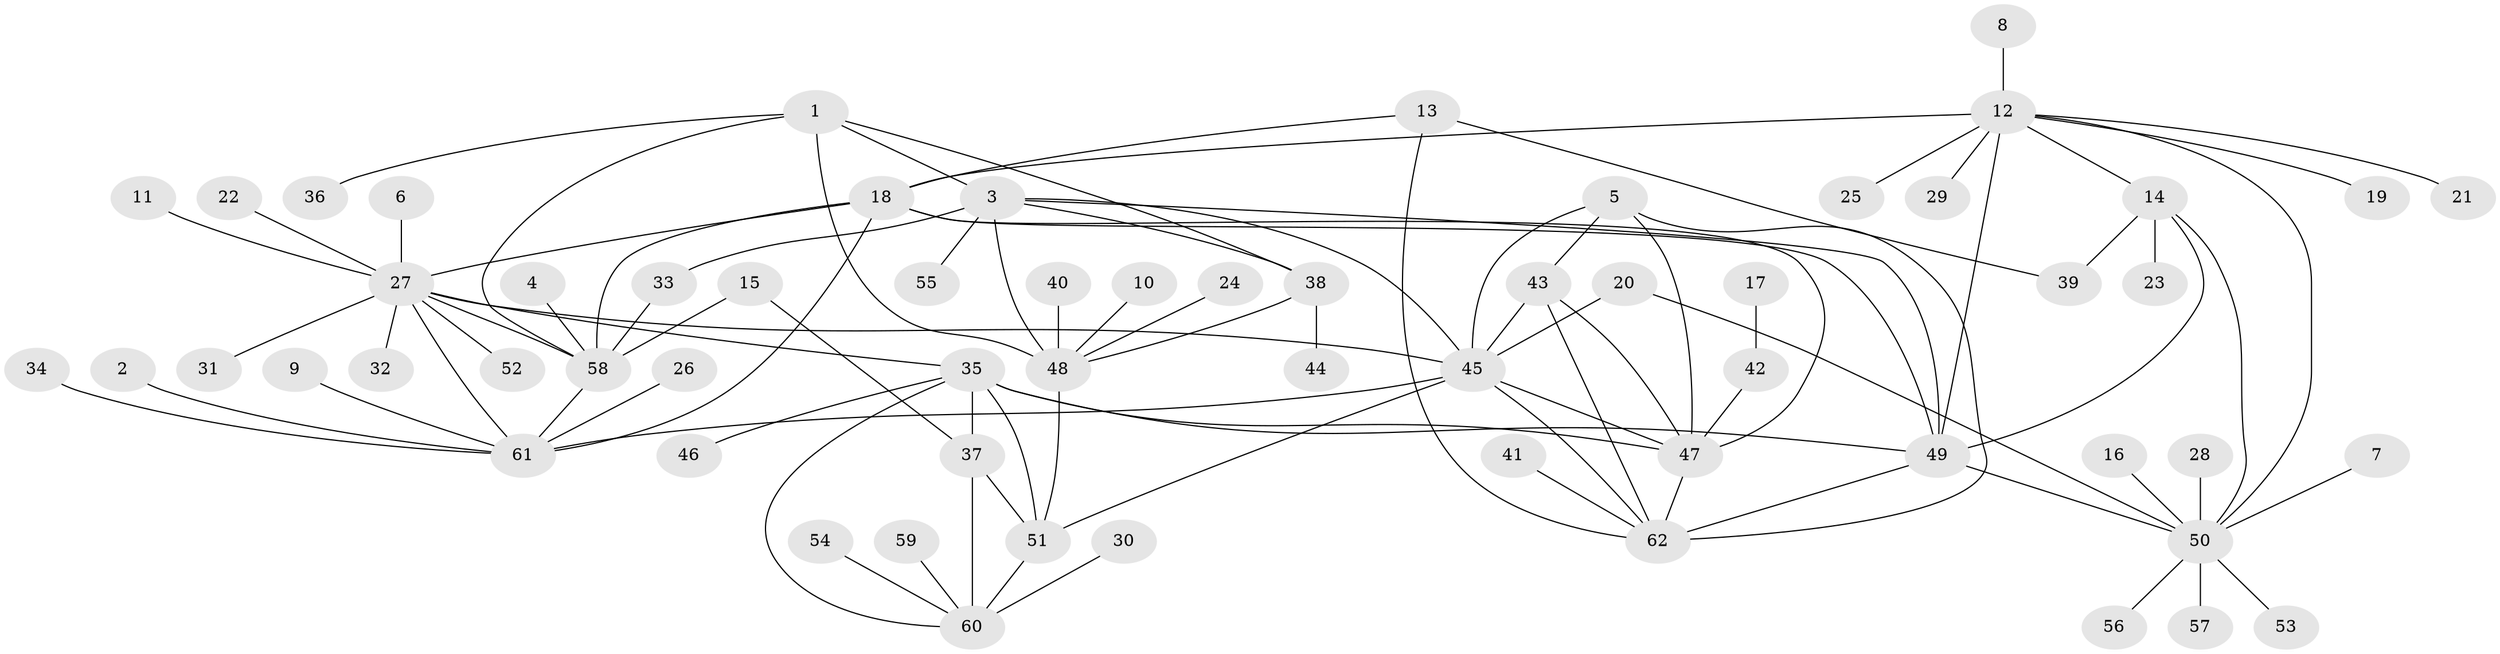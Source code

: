 // original degree distribution, {8: 0.03333333333333333, 6: 0.03333333333333333, 9: 0.016666666666666666, 10: 0.03333333333333333, 7: 0.058333333333333334, 5: 0.025, 11: 0.025, 14: 0.016666666666666666, 12: 0.008333333333333333, 1: 0.5833333333333334, 4: 0.016666666666666666, 3: 0.025, 2: 0.125}
// Generated by graph-tools (version 1.1) at 2025/02/03/09/25 03:02:44]
// undirected, 62 vertices, 94 edges
graph export_dot {
graph [start="1"]
  node [color=gray90,style=filled];
  1;
  2;
  3;
  4;
  5;
  6;
  7;
  8;
  9;
  10;
  11;
  12;
  13;
  14;
  15;
  16;
  17;
  18;
  19;
  20;
  21;
  22;
  23;
  24;
  25;
  26;
  27;
  28;
  29;
  30;
  31;
  32;
  33;
  34;
  35;
  36;
  37;
  38;
  39;
  40;
  41;
  42;
  43;
  44;
  45;
  46;
  47;
  48;
  49;
  50;
  51;
  52;
  53;
  54;
  55;
  56;
  57;
  58;
  59;
  60;
  61;
  62;
  1 -- 3 [weight=2.0];
  1 -- 36 [weight=1.0];
  1 -- 38 [weight=1.0];
  1 -- 48 [weight=2.0];
  1 -- 58 [weight=1.0];
  2 -- 61 [weight=1.0];
  3 -- 33 [weight=1.0];
  3 -- 38 [weight=2.0];
  3 -- 45 [weight=1.0];
  3 -- 48 [weight=4.0];
  3 -- 49 [weight=1.0];
  3 -- 55 [weight=1.0];
  4 -- 58 [weight=1.0];
  5 -- 43 [weight=2.0];
  5 -- 45 [weight=2.0];
  5 -- 47 [weight=2.0];
  5 -- 62 [weight=2.0];
  6 -- 27 [weight=1.0];
  7 -- 50 [weight=1.0];
  8 -- 12 [weight=1.0];
  9 -- 61 [weight=1.0];
  10 -- 48 [weight=1.0];
  11 -- 27 [weight=1.0];
  12 -- 14 [weight=2.0];
  12 -- 18 [weight=1.0];
  12 -- 19 [weight=1.0];
  12 -- 21 [weight=1.0];
  12 -- 25 [weight=1.0];
  12 -- 29 [weight=1.0];
  12 -- 49 [weight=4.0];
  12 -- 50 [weight=2.0];
  13 -- 18 [weight=1.0];
  13 -- 39 [weight=1.0];
  13 -- 62 [weight=1.0];
  14 -- 23 [weight=1.0];
  14 -- 39 [weight=1.0];
  14 -- 49 [weight=2.0];
  14 -- 50 [weight=1.0];
  15 -- 37 [weight=1.0];
  15 -- 58 [weight=1.0];
  16 -- 50 [weight=1.0];
  17 -- 42 [weight=1.0];
  18 -- 27 [weight=4.0];
  18 -- 47 [weight=1.0];
  18 -- 49 [weight=1.0];
  18 -- 58 [weight=2.0];
  18 -- 61 [weight=2.0];
  20 -- 45 [weight=1.0];
  20 -- 50 [weight=1.0];
  22 -- 27 [weight=1.0];
  24 -- 48 [weight=1.0];
  26 -- 61 [weight=1.0];
  27 -- 31 [weight=1.0];
  27 -- 32 [weight=1.0];
  27 -- 35 [weight=1.0];
  27 -- 45 [weight=1.0];
  27 -- 52 [weight=1.0];
  27 -- 58 [weight=2.0];
  27 -- 61 [weight=2.0];
  28 -- 50 [weight=1.0];
  30 -- 60 [weight=1.0];
  33 -- 58 [weight=1.0];
  34 -- 61 [weight=1.0];
  35 -- 37 [weight=2.0];
  35 -- 46 [weight=1.0];
  35 -- 47 [weight=1.0];
  35 -- 49 [weight=1.0];
  35 -- 51 [weight=1.0];
  35 -- 60 [weight=2.0];
  37 -- 51 [weight=2.0];
  37 -- 60 [weight=4.0];
  38 -- 44 [weight=1.0];
  38 -- 48 [weight=2.0];
  40 -- 48 [weight=1.0];
  41 -- 62 [weight=1.0];
  42 -- 47 [weight=1.0];
  43 -- 45 [weight=1.0];
  43 -- 47 [weight=1.0];
  43 -- 62 [weight=1.0];
  45 -- 47 [weight=1.0];
  45 -- 51 [weight=1.0];
  45 -- 61 [weight=1.0];
  45 -- 62 [weight=1.0];
  47 -- 62 [weight=1.0];
  48 -- 51 [weight=1.0];
  49 -- 50 [weight=2.0];
  49 -- 62 [weight=1.0];
  50 -- 53 [weight=1.0];
  50 -- 56 [weight=1.0];
  50 -- 57 [weight=1.0];
  51 -- 60 [weight=2.0];
  54 -- 60 [weight=1.0];
  58 -- 61 [weight=1.0];
  59 -- 60 [weight=1.0];
}
